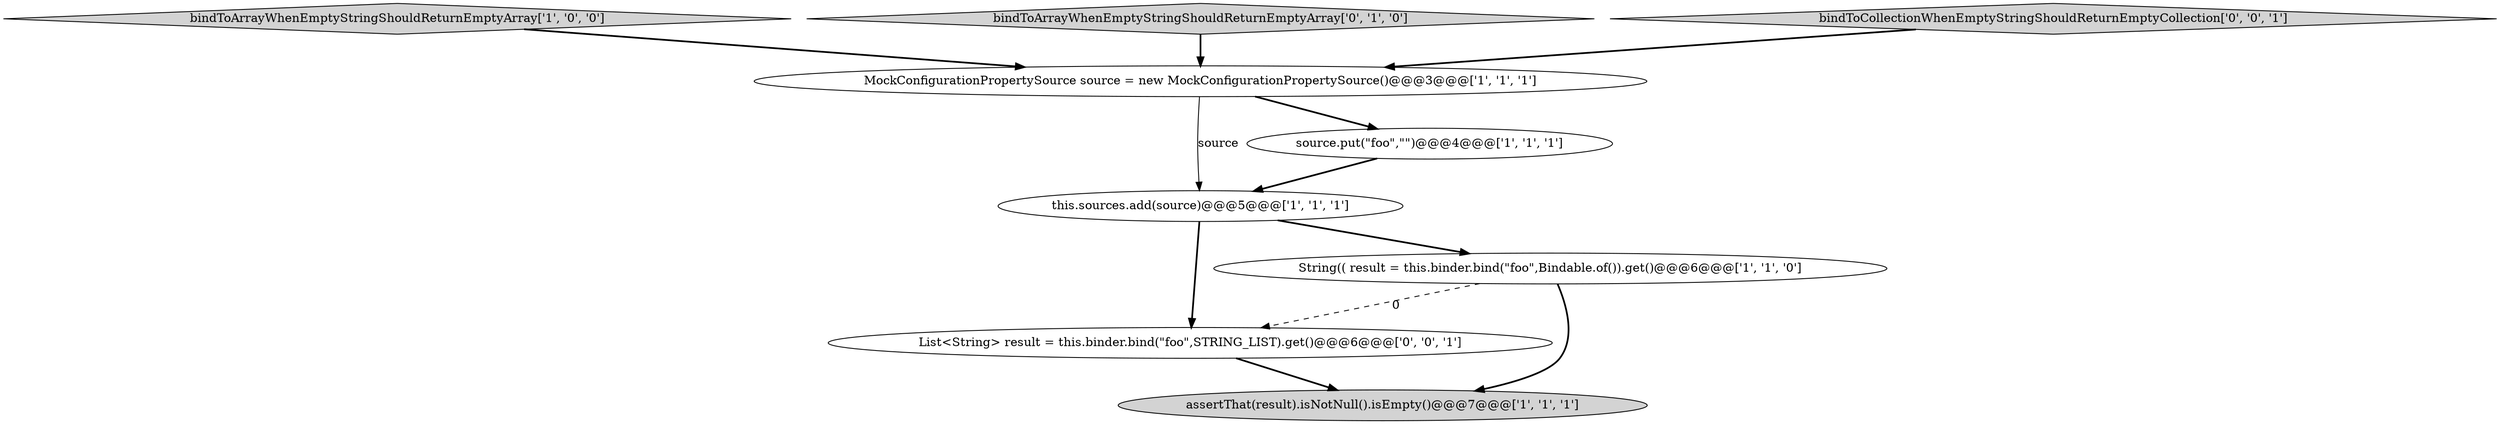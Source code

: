 digraph {
4 [style = filled, label = "bindToArrayWhenEmptyStringShouldReturnEmptyArray['1', '0', '0']", fillcolor = lightgray, shape = diamond image = "AAA0AAABBB1BBB"];
6 [style = filled, label = "bindToArrayWhenEmptyStringShouldReturnEmptyArray['0', '1', '0']", fillcolor = lightgray, shape = diamond image = "AAA0AAABBB2BBB"];
7 [style = filled, label = "List<String> result = this.binder.bind(\"foo\",STRING_LIST).get()@@@6@@@['0', '0', '1']", fillcolor = white, shape = ellipse image = "AAA0AAABBB3BBB"];
2 [style = filled, label = "this.sources.add(source)@@@5@@@['1', '1', '1']", fillcolor = white, shape = ellipse image = "AAA0AAABBB1BBB"];
3 [style = filled, label = "source.put(\"foo\",\"\")@@@4@@@['1', '1', '1']", fillcolor = white, shape = ellipse image = "AAA0AAABBB1BBB"];
1 [style = filled, label = "MockConfigurationPropertySource source = new MockConfigurationPropertySource()@@@3@@@['1', '1', '1']", fillcolor = white, shape = ellipse image = "AAA0AAABBB1BBB"];
8 [style = filled, label = "bindToCollectionWhenEmptyStringShouldReturnEmptyCollection['0', '0', '1']", fillcolor = lightgray, shape = diamond image = "AAA0AAABBB3BBB"];
0 [style = filled, label = "assertThat(result).isNotNull().isEmpty()@@@7@@@['1', '1', '1']", fillcolor = lightgray, shape = ellipse image = "AAA0AAABBB1BBB"];
5 [style = filled, label = "String(( result = this.binder.bind(\"foo\",Bindable.of()).get()@@@6@@@['1', '1', '0']", fillcolor = white, shape = ellipse image = "AAA0AAABBB1BBB"];
1->3 [style = bold, label=""];
8->1 [style = bold, label=""];
6->1 [style = bold, label=""];
1->2 [style = solid, label="source"];
4->1 [style = bold, label=""];
7->0 [style = bold, label=""];
2->7 [style = bold, label=""];
5->7 [style = dashed, label="0"];
3->2 [style = bold, label=""];
5->0 [style = bold, label=""];
2->5 [style = bold, label=""];
}
